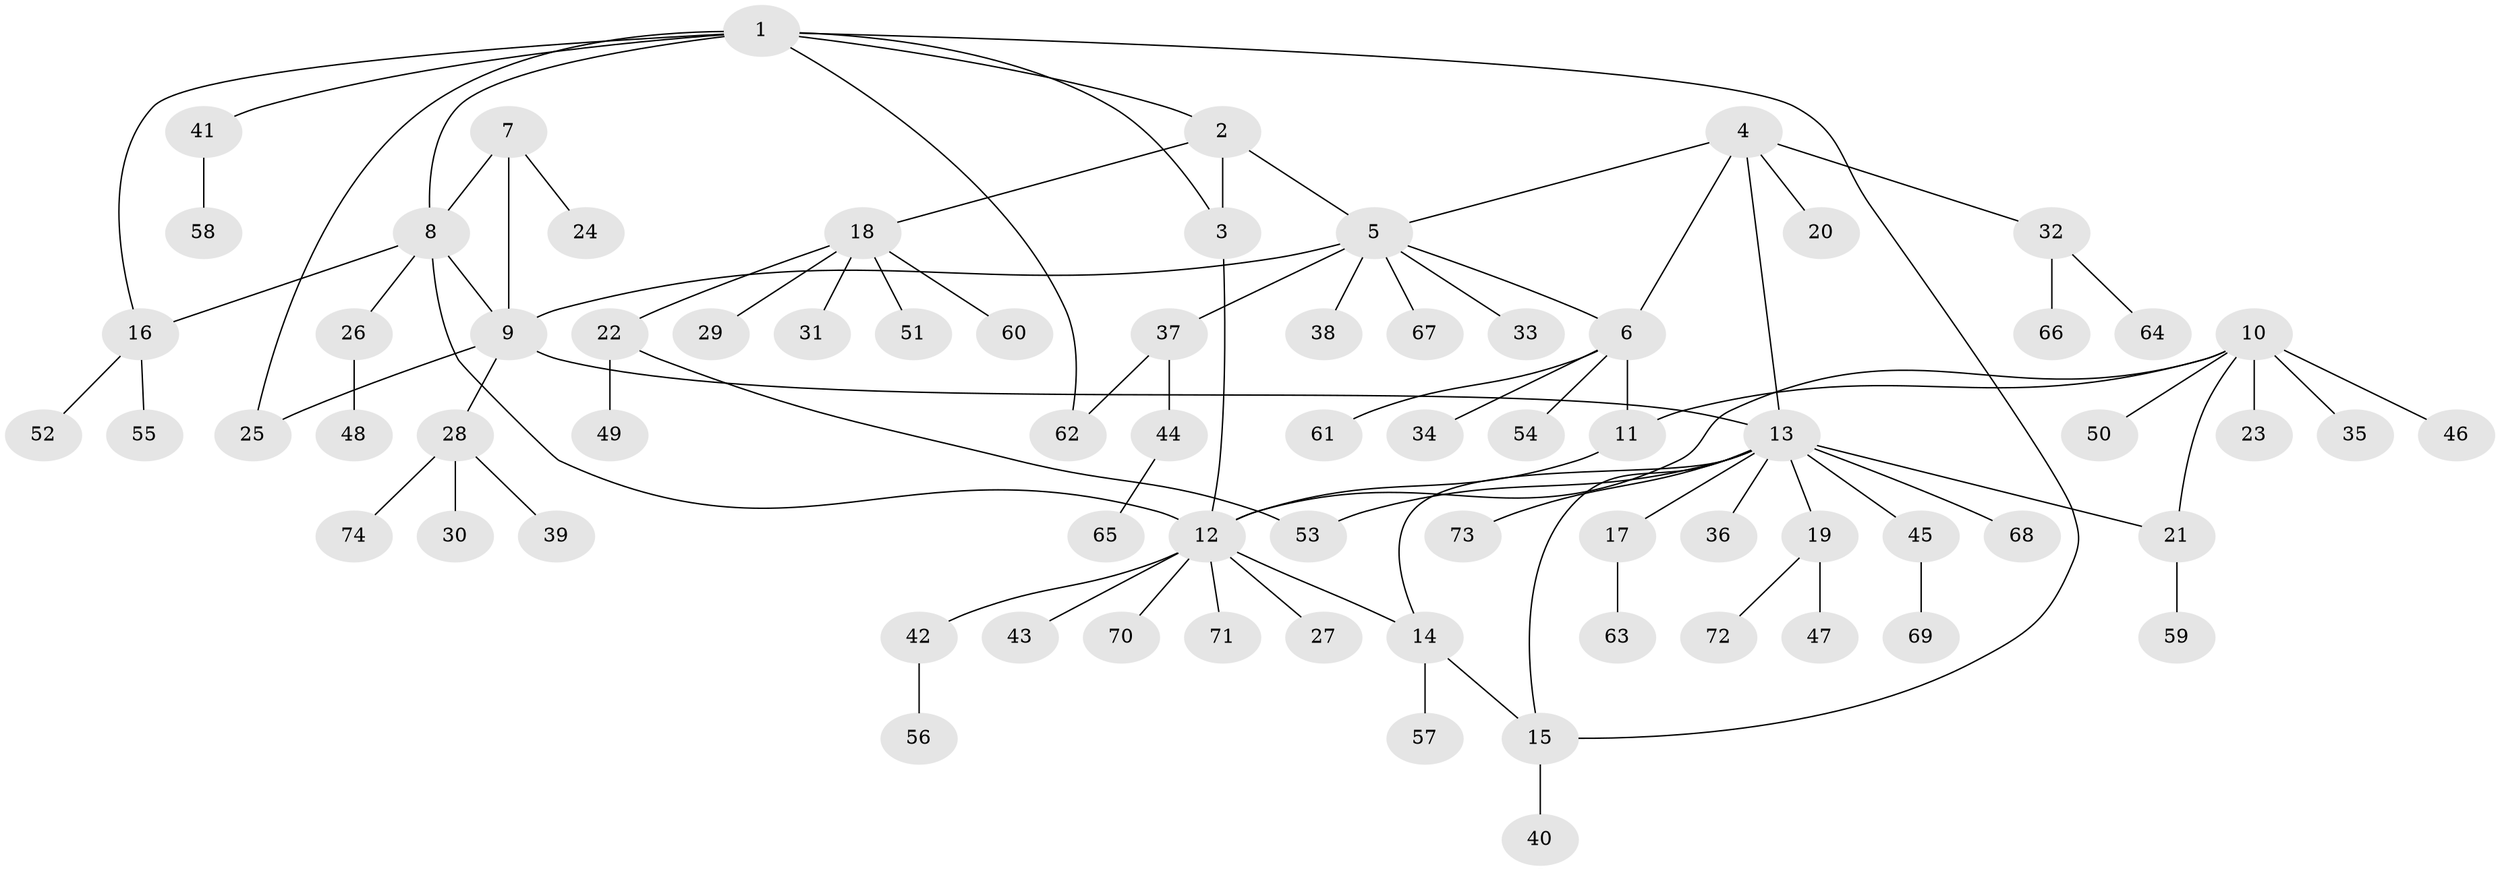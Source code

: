 // coarse degree distribution, {7: 0.01818181818181818, 4: 0.03636363636363636, 3: 0.09090909090909091, 11: 0.01818181818181818, 2: 0.14545454545454545, 9: 0.01818181818181818, 6: 0.01818181818181818, 12: 0.03636363636363636, 5: 0.01818181818181818, 1: 0.6}
// Generated by graph-tools (version 1.1) at 2025/42/03/06/25 10:42:09]
// undirected, 74 vertices, 89 edges
graph export_dot {
graph [start="1"]
  node [color=gray90,style=filled];
  1;
  2;
  3;
  4;
  5;
  6;
  7;
  8;
  9;
  10;
  11;
  12;
  13;
  14;
  15;
  16;
  17;
  18;
  19;
  20;
  21;
  22;
  23;
  24;
  25;
  26;
  27;
  28;
  29;
  30;
  31;
  32;
  33;
  34;
  35;
  36;
  37;
  38;
  39;
  40;
  41;
  42;
  43;
  44;
  45;
  46;
  47;
  48;
  49;
  50;
  51;
  52;
  53;
  54;
  55;
  56;
  57;
  58;
  59;
  60;
  61;
  62;
  63;
  64;
  65;
  66;
  67;
  68;
  69;
  70;
  71;
  72;
  73;
  74;
  1 -- 2;
  1 -- 3;
  1 -- 8;
  1 -- 15;
  1 -- 16;
  1 -- 25;
  1 -- 41;
  1 -- 62;
  2 -- 3;
  2 -- 5;
  2 -- 18;
  3 -- 12;
  4 -- 5;
  4 -- 6;
  4 -- 13;
  4 -- 20;
  4 -- 32;
  5 -- 6;
  5 -- 9;
  5 -- 33;
  5 -- 37;
  5 -- 38;
  5 -- 67;
  6 -- 11;
  6 -- 34;
  6 -- 54;
  6 -- 61;
  7 -- 8;
  7 -- 9;
  7 -- 24;
  8 -- 9;
  8 -- 12;
  8 -- 16;
  8 -- 26;
  9 -- 13;
  9 -- 25;
  9 -- 28;
  10 -- 11;
  10 -- 12;
  10 -- 21;
  10 -- 23;
  10 -- 35;
  10 -- 46;
  10 -- 50;
  11 -- 12;
  12 -- 14;
  12 -- 27;
  12 -- 42;
  12 -- 43;
  12 -- 70;
  12 -- 71;
  13 -- 14;
  13 -- 15;
  13 -- 17;
  13 -- 19;
  13 -- 21;
  13 -- 36;
  13 -- 45;
  13 -- 53;
  13 -- 68;
  13 -- 73;
  14 -- 15;
  14 -- 57;
  15 -- 40;
  16 -- 52;
  16 -- 55;
  17 -- 63;
  18 -- 22;
  18 -- 29;
  18 -- 31;
  18 -- 51;
  18 -- 60;
  19 -- 47;
  19 -- 72;
  21 -- 59;
  22 -- 49;
  22 -- 53;
  26 -- 48;
  28 -- 30;
  28 -- 39;
  28 -- 74;
  32 -- 64;
  32 -- 66;
  37 -- 44;
  37 -- 62;
  41 -- 58;
  42 -- 56;
  44 -- 65;
  45 -- 69;
}
